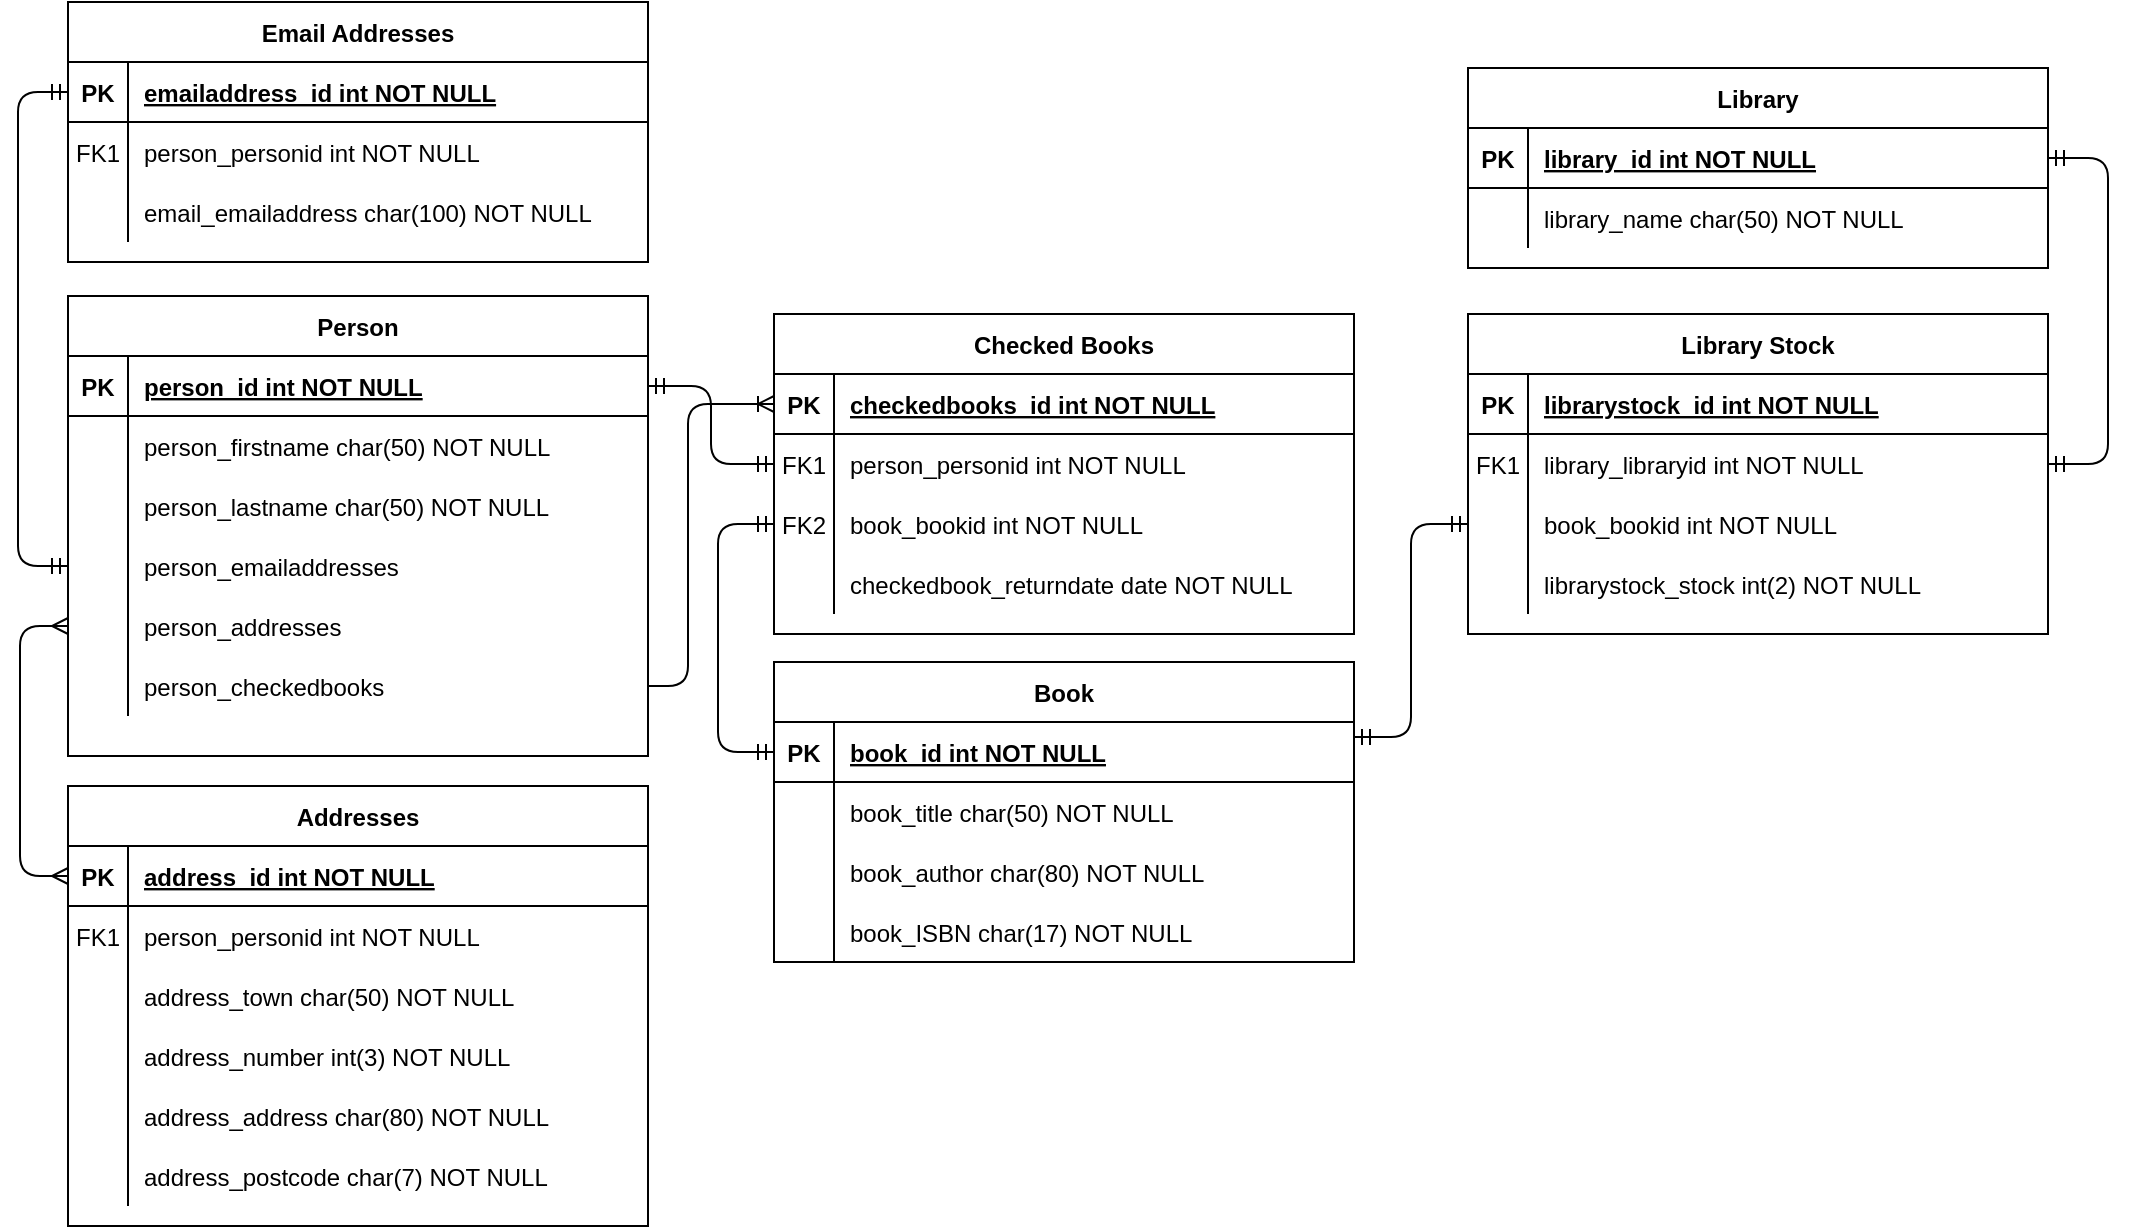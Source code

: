 <mxfile version="13.9.6" type="device"><diagram id="R2lEEEUBdFMjLlhIrx00" name="Page-1"><mxGraphModel dx="1422" dy="1931" grid="0" gridSize="10" guides="1" tooltips="1" connect="1" arrows="1" fold="1" page="1" pageScale="1" pageWidth="850" pageHeight="1100" math="0" shadow="0" extFonts="Permanent Marker^https://fonts.googleapis.com/css?family=Permanent+Marker"><root><mxCell id="0"/><mxCell id="1" parent="0"/><mxCell id="C-vyLk0tnHw3VtMMgP7b-2" value="Library" style="shape=table;startSize=30;container=1;collapsible=1;childLayout=tableLayout;fixedRows=1;rowLines=0;fontStyle=1;align=center;resizeLast=1;" parent="1" vertex="1"><mxGeometry x="800" y="5" width="290" height="100" as="geometry"/></mxCell><mxCell id="C-vyLk0tnHw3VtMMgP7b-3" value="" style="shape=partialRectangle;collapsible=0;dropTarget=0;pointerEvents=0;fillColor=none;points=[[0,0.5],[1,0.5]];portConstraint=eastwest;top=0;left=0;right=0;bottom=1;" parent="C-vyLk0tnHw3VtMMgP7b-2" vertex="1"><mxGeometry y="30" width="290" height="30" as="geometry"/></mxCell><mxCell id="C-vyLk0tnHw3VtMMgP7b-4" value="PK" style="shape=partialRectangle;overflow=hidden;connectable=0;fillColor=none;top=0;left=0;bottom=0;right=0;fontStyle=1;" parent="C-vyLk0tnHw3VtMMgP7b-3" vertex="1"><mxGeometry width="30" height="30" as="geometry"/></mxCell><mxCell id="C-vyLk0tnHw3VtMMgP7b-5" value="library_id int NOT NULL " style="shape=partialRectangle;overflow=hidden;connectable=0;fillColor=none;top=0;left=0;bottom=0;right=0;align=left;spacingLeft=6;fontStyle=5;" parent="C-vyLk0tnHw3VtMMgP7b-3" vertex="1"><mxGeometry x="30" width="260" height="30" as="geometry"/></mxCell><mxCell id="C-vyLk0tnHw3VtMMgP7b-6" value="" style="shape=partialRectangle;collapsible=0;dropTarget=0;pointerEvents=0;fillColor=none;points=[[0,0.5],[1,0.5]];portConstraint=eastwest;top=0;left=0;right=0;bottom=0;" parent="C-vyLk0tnHw3VtMMgP7b-2" vertex="1"><mxGeometry y="60" width="290" height="30" as="geometry"/></mxCell><mxCell id="C-vyLk0tnHw3VtMMgP7b-7" value="" style="shape=partialRectangle;overflow=hidden;connectable=0;fillColor=none;top=0;left=0;bottom=0;right=0;" parent="C-vyLk0tnHw3VtMMgP7b-6" vertex="1"><mxGeometry width="30" height="30" as="geometry"/></mxCell><mxCell id="C-vyLk0tnHw3VtMMgP7b-8" value="library_name char(50) NOT NULL" style="shape=partialRectangle;overflow=hidden;connectable=0;fillColor=none;top=0;left=0;bottom=0;right=0;align=left;spacingLeft=6;" parent="C-vyLk0tnHw3VtMMgP7b-6" vertex="1"><mxGeometry x="30" width="260" height="30" as="geometry"/></mxCell><mxCell id="C-vyLk0tnHw3VtMMgP7b-13" value="Checked Books" style="shape=table;startSize=30;container=1;collapsible=1;childLayout=tableLayout;fixedRows=1;rowLines=0;fontStyle=1;align=center;resizeLast=1;" parent="1" vertex="1"><mxGeometry x="453" y="128" width="290" height="160" as="geometry"/></mxCell><mxCell id="C-vyLk0tnHw3VtMMgP7b-14" value="" style="shape=partialRectangle;collapsible=0;dropTarget=0;pointerEvents=0;fillColor=none;points=[[0,0.5],[1,0.5]];portConstraint=eastwest;top=0;left=0;right=0;bottom=1;" parent="C-vyLk0tnHw3VtMMgP7b-13" vertex="1"><mxGeometry y="30" width="290" height="30" as="geometry"/></mxCell><mxCell id="C-vyLk0tnHw3VtMMgP7b-15" value="PK" style="shape=partialRectangle;overflow=hidden;connectable=0;fillColor=none;top=0;left=0;bottom=0;right=0;fontStyle=1;" parent="C-vyLk0tnHw3VtMMgP7b-14" vertex="1"><mxGeometry width="30" height="30" as="geometry"/></mxCell><mxCell id="C-vyLk0tnHw3VtMMgP7b-16" value="checkedbooks_id int NOT NULL " style="shape=partialRectangle;overflow=hidden;connectable=0;fillColor=none;top=0;left=0;bottom=0;right=0;align=left;spacingLeft=6;fontStyle=5;" parent="C-vyLk0tnHw3VtMMgP7b-14" vertex="1"><mxGeometry x="30" width="260" height="30" as="geometry"/></mxCell><mxCell id="C-vyLk0tnHw3VtMMgP7b-17" value="" style="shape=partialRectangle;collapsible=0;dropTarget=0;pointerEvents=0;fillColor=none;points=[[0,0.5],[1,0.5]];portConstraint=eastwest;top=0;left=0;right=0;bottom=0;" parent="C-vyLk0tnHw3VtMMgP7b-13" vertex="1"><mxGeometry y="60" width="290" height="30" as="geometry"/></mxCell><mxCell id="C-vyLk0tnHw3VtMMgP7b-18" value="FK1" style="shape=partialRectangle;overflow=hidden;connectable=0;fillColor=none;top=0;left=0;bottom=0;right=0;" parent="C-vyLk0tnHw3VtMMgP7b-17" vertex="1"><mxGeometry width="30" height="30" as="geometry"/></mxCell><mxCell id="C-vyLk0tnHw3VtMMgP7b-19" value="person_personid int NOT NULL" style="shape=partialRectangle;overflow=hidden;connectable=0;fillColor=none;top=0;left=0;bottom=0;right=0;align=left;spacingLeft=6;" parent="C-vyLk0tnHw3VtMMgP7b-17" vertex="1"><mxGeometry x="30" width="260" height="30" as="geometry"/></mxCell><mxCell id="V77MyFMNHA9s0y1RcNdX-110" style="shape=partialRectangle;collapsible=0;dropTarget=0;pointerEvents=0;fillColor=none;points=[[0,0.5],[1,0.5]];portConstraint=eastwest;top=0;left=0;right=0;bottom=0;" parent="C-vyLk0tnHw3VtMMgP7b-13" vertex="1"><mxGeometry y="90" width="290" height="30" as="geometry"/></mxCell><mxCell id="V77MyFMNHA9s0y1RcNdX-111" value="FK2" style="shape=partialRectangle;overflow=hidden;connectable=0;fillColor=none;top=0;left=0;bottom=0;right=0;" parent="V77MyFMNHA9s0y1RcNdX-110" vertex="1"><mxGeometry width="30" height="30" as="geometry"/></mxCell><mxCell id="V77MyFMNHA9s0y1RcNdX-112" value="book_bookid int NOT NULL" style="shape=partialRectangle;overflow=hidden;connectable=0;fillColor=none;top=0;left=0;bottom=0;right=0;align=left;spacingLeft=6;" parent="V77MyFMNHA9s0y1RcNdX-110" vertex="1"><mxGeometry x="30" width="260" height="30" as="geometry"/></mxCell><mxCell id="V77MyFMNHA9s0y1RcNdX-113" style="shape=partialRectangle;collapsible=0;dropTarget=0;pointerEvents=0;fillColor=none;points=[[0,0.5],[1,0.5]];portConstraint=eastwest;top=0;left=0;right=0;bottom=0;" parent="C-vyLk0tnHw3VtMMgP7b-13" vertex="1"><mxGeometry y="120" width="290" height="30" as="geometry"/></mxCell><mxCell id="V77MyFMNHA9s0y1RcNdX-114" style="shape=partialRectangle;overflow=hidden;connectable=0;fillColor=none;top=0;left=0;bottom=0;right=0;" parent="V77MyFMNHA9s0y1RcNdX-113" vertex="1"><mxGeometry width="30" height="30" as="geometry"/></mxCell><mxCell id="V77MyFMNHA9s0y1RcNdX-115" value="checkedbook_returndate date NOT NULL" style="shape=partialRectangle;overflow=hidden;connectable=0;fillColor=none;top=0;left=0;bottom=0;right=0;align=left;spacingLeft=6;" parent="V77MyFMNHA9s0y1RcNdX-113" vertex="1"><mxGeometry x="30" width="260" height="30" as="geometry"/></mxCell><mxCell id="C-vyLk0tnHw3VtMMgP7b-23" value="Person" style="shape=table;startSize=30;container=1;collapsible=1;childLayout=tableLayout;fixedRows=1;rowLines=0;fontStyle=1;align=center;resizeLast=1;" parent="1" vertex="1"><mxGeometry x="100" y="119" width="290" height="230" as="geometry"/></mxCell><mxCell id="C-vyLk0tnHw3VtMMgP7b-24" value="" style="shape=partialRectangle;collapsible=0;dropTarget=0;pointerEvents=0;fillColor=none;points=[[0,0.5],[1,0.5]];portConstraint=eastwest;top=0;left=0;right=0;bottom=1;" parent="C-vyLk0tnHw3VtMMgP7b-23" vertex="1"><mxGeometry y="30" width="290" height="30" as="geometry"/></mxCell><mxCell id="C-vyLk0tnHw3VtMMgP7b-25" value="PK" style="shape=partialRectangle;overflow=hidden;connectable=0;fillColor=none;top=0;left=0;bottom=0;right=0;fontStyle=1;" parent="C-vyLk0tnHw3VtMMgP7b-24" vertex="1"><mxGeometry width="30" height="30" as="geometry"/></mxCell><mxCell id="C-vyLk0tnHw3VtMMgP7b-26" value="person_id int NOT NULL " style="shape=partialRectangle;overflow=hidden;connectable=0;fillColor=none;top=0;left=0;bottom=0;right=0;align=left;spacingLeft=6;fontStyle=5;" parent="C-vyLk0tnHw3VtMMgP7b-24" vertex="1"><mxGeometry x="30" width="260" height="30" as="geometry"/></mxCell><mxCell id="C-vyLk0tnHw3VtMMgP7b-27" value="" style="shape=partialRectangle;collapsible=0;dropTarget=0;pointerEvents=0;fillColor=none;points=[[0,0.5],[1,0.5]];portConstraint=eastwest;top=0;left=0;right=0;bottom=0;" parent="C-vyLk0tnHw3VtMMgP7b-23" vertex="1"><mxGeometry y="60" width="290" height="30" as="geometry"/></mxCell><mxCell id="C-vyLk0tnHw3VtMMgP7b-28" value="" style="shape=partialRectangle;overflow=hidden;connectable=0;fillColor=none;top=0;left=0;bottom=0;right=0;" parent="C-vyLk0tnHw3VtMMgP7b-27" vertex="1"><mxGeometry width="30" height="30" as="geometry"/></mxCell><mxCell id="C-vyLk0tnHw3VtMMgP7b-29" value="person_firstname char(50) NOT NULL" style="shape=partialRectangle;overflow=hidden;connectable=0;fillColor=none;top=0;left=0;bottom=0;right=0;align=left;spacingLeft=6;" parent="C-vyLk0tnHw3VtMMgP7b-27" vertex="1"><mxGeometry x="30" width="260" height="30" as="geometry"/></mxCell><mxCell id="V77MyFMNHA9s0y1RcNdX-26" style="shape=partialRectangle;collapsible=0;dropTarget=0;pointerEvents=0;fillColor=none;points=[[0,0.5],[1,0.5]];portConstraint=eastwest;top=0;left=0;right=0;bottom=0;" parent="C-vyLk0tnHw3VtMMgP7b-23" vertex="1"><mxGeometry y="90" width="290" height="30" as="geometry"/></mxCell><mxCell id="V77MyFMNHA9s0y1RcNdX-27" style="shape=partialRectangle;overflow=hidden;connectable=0;fillColor=none;top=0;left=0;bottom=0;right=0;" parent="V77MyFMNHA9s0y1RcNdX-26" vertex="1"><mxGeometry width="30" height="30" as="geometry"/></mxCell><mxCell id="V77MyFMNHA9s0y1RcNdX-28" value="person_lastname char(50) NOT NULL" style="shape=partialRectangle;overflow=hidden;connectable=0;fillColor=none;top=0;left=0;bottom=0;right=0;align=left;spacingLeft=6;" parent="V77MyFMNHA9s0y1RcNdX-26" vertex="1"><mxGeometry x="30" width="260" height="30" as="geometry"/></mxCell><mxCell id="V77MyFMNHA9s0y1RcNdX-29" style="shape=partialRectangle;collapsible=0;dropTarget=0;pointerEvents=0;fillColor=none;points=[[0,0.5],[1,0.5]];portConstraint=eastwest;top=0;left=0;right=0;bottom=0;" parent="C-vyLk0tnHw3VtMMgP7b-23" vertex="1"><mxGeometry y="120" width="290" height="30" as="geometry"/></mxCell><mxCell id="V77MyFMNHA9s0y1RcNdX-30" value="" style="shape=partialRectangle;overflow=hidden;connectable=0;fillColor=none;top=0;left=0;bottom=0;right=0;" parent="V77MyFMNHA9s0y1RcNdX-29" vertex="1"><mxGeometry width="30" height="30" as="geometry"/></mxCell><mxCell id="V77MyFMNHA9s0y1RcNdX-31" value="person_emailaddresses" style="shape=partialRectangle;overflow=hidden;connectable=0;fillColor=none;top=0;left=0;bottom=0;right=0;align=left;spacingLeft=6;" parent="V77MyFMNHA9s0y1RcNdX-29" vertex="1"><mxGeometry x="30" width="260" height="30" as="geometry"/></mxCell><mxCell id="V77MyFMNHA9s0y1RcNdX-32" style="shape=partialRectangle;collapsible=0;dropTarget=0;pointerEvents=0;fillColor=none;points=[[0,0.5],[1,0.5]];portConstraint=eastwest;top=0;left=0;right=0;bottom=0;" parent="C-vyLk0tnHw3VtMMgP7b-23" vertex="1"><mxGeometry y="150" width="290" height="30" as="geometry"/></mxCell><mxCell id="V77MyFMNHA9s0y1RcNdX-33" value="" style="shape=partialRectangle;overflow=hidden;connectable=0;fillColor=none;top=0;left=0;bottom=0;right=0;" parent="V77MyFMNHA9s0y1RcNdX-32" vertex="1"><mxGeometry width="30" height="30" as="geometry"/></mxCell><mxCell id="V77MyFMNHA9s0y1RcNdX-34" value="person_addresses" style="shape=partialRectangle;overflow=hidden;connectable=0;fillColor=none;top=0;left=0;bottom=0;right=0;align=left;spacingLeft=6;" parent="V77MyFMNHA9s0y1RcNdX-32" vertex="1"><mxGeometry x="30" width="260" height="30" as="geometry"/></mxCell><mxCell id="V77MyFMNHA9s0y1RcNdX-35" style="shape=partialRectangle;collapsible=0;dropTarget=0;pointerEvents=0;fillColor=none;points=[[0,0.5],[1,0.5]];portConstraint=eastwest;top=0;left=0;right=0;bottom=0;" parent="C-vyLk0tnHw3VtMMgP7b-23" vertex="1"><mxGeometry y="180" width="290" height="30" as="geometry"/></mxCell><mxCell id="V77MyFMNHA9s0y1RcNdX-36" value="" style="shape=partialRectangle;overflow=hidden;connectable=0;fillColor=none;top=0;left=0;bottom=0;right=0;" parent="V77MyFMNHA9s0y1RcNdX-35" vertex="1"><mxGeometry width="30" height="30" as="geometry"/></mxCell><mxCell id="V77MyFMNHA9s0y1RcNdX-37" value="person_checkedbooks" style="shape=partialRectangle;overflow=hidden;connectable=0;fillColor=none;top=0;left=0;bottom=0;right=0;align=left;spacingLeft=6;" parent="V77MyFMNHA9s0y1RcNdX-35" vertex="1"><mxGeometry x="30" width="260" height="30" as="geometry"/></mxCell><mxCell id="V77MyFMNHA9s0y1RcNdX-38" value="Email Addresses" style="shape=table;startSize=30;container=1;collapsible=1;childLayout=tableLayout;fixedRows=1;rowLines=0;fontStyle=1;align=center;resizeLast=1;" parent="1" vertex="1"><mxGeometry x="100" y="-28" width="290" height="130" as="geometry"/></mxCell><mxCell id="V77MyFMNHA9s0y1RcNdX-39" value="" style="shape=partialRectangle;collapsible=0;dropTarget=0;pointerEvents=0;fillColor=none;points=[[0,0.5],[1,0.5]];portConstraint=eastwest;top=0;left=0;right=0;bottom=1;" parent="V77MyFMNHA9s0y1RcNdX-38" vertex="1"><mxGeometry y="30" width="290" height="30" as="geometry"/></mxCell><mxCell id="V77MyFMNHA9s0y1RcNdX-40" value="PK" style="shape=partialRectangle;overflow=hidden;connectable=0;fillColor=none;top=0;left=0;bottom=0;right=0;fontStyle=1;" parent="V77MyFMNHA9s0y1RcNdX-39" vertex="1"><mxGeometry width="30" height="30" as="geometry"/></mxCell><mxCell id="V77MyFMNHA9s0y1RcNdX-41" value="emailaddress_id int NOT NULL" style="shape=partialRectangle;overflow=hidden;connectable=0;fillColor=none;top=0;left=0;bottom=0;right=0;align=left;spacingLeft=6;fontStyle=5;" parent="V77MyFMNHA9s0y1RcNdX-39" vertex="1"><mxGeometry x="30" width="260" height="30" as="geometry"/></mxCell><mxCell id="V77MyFMNHA9s0y1RcNdX-42" value="" style="shape=partialRectangle;collapsible=0;dropTarget=0;pointerEvents=0;fillColor=none;points=[[0,0.5],[1,0.5]];portConstraint=eastwest;top=0;left=0;right=0;bottom=0;" parent="V77MyFMNHA9s0y1RcNdX-38" vertex="1"><mxGeometry y="60" width="290" height="30" as="geometry"/></mxCell><mxCell id="V77MyFMNHA9s0y1RcNdX-43" value="FK1" style="shape=partialRectangle;overflow=hidden;connectable=0;fillColor=none;top=0;left=0;bottom=0;right=0;" parent="V77MyFMNHA9s0y1RcNdX-42" vertex="1"><mxGeometry width="30" height="30" as="geometry"/></mxCell><mxCell id="V77MyFMNHA9s0y1RcNdX-44" value="person_personid int NOT NULL" style="shape=partialRectangle;overflow=hidden;connectable=0;fillColor=none;top=0;left=0;bottom=0;right=0;align=left;spacingLeft=6;" parent="V77MyFMNHA9s0y1RcNdX-42" vertex="1"><mxGeometry x="30" width="260" height="30" as="geometry"/></mxCell><mxCell id="V77MyFMNHA9s0y1RcNdX-45" value="" style="shape=partialRectangle;collapsible=0;dropTarget=0;pointerEvents=0;fillColor=none;points=[[0,0.5],[1,0.5]];portConstraint=eastwest;top=0;left=0;right=0;bottom=0;" parent="V77MyFMNHA9s0y1RcNdX-38" vertex="1"><mxGeometry y="90" width="290" height="30" as="geometry"/></mxCell><mxCell id="V77MyFMNHA9s0y1RcNdX-46" value="" style="shape=partialRectangle;overflow=hidden;connectable=0;fillColor=none;top=0;left=0;bottom=0;right=0;" parent="V77MyFMNHA9s0y1RcNdX-45" vertex="1"><mxGeometry width="30" height="30" as="geometry"/></mxCell><mxCell id="V77MyFMNHA9s0y1RcNdX-47" value="email_emailaddress char(100) NOT NULL" style="shape=partialRectangle;overflow=hidden;connectable=0;fillColor=none;top=0;left=0;bottom=0;right=0;align=left;spacingLeft=6;" parent="V77MyFMNHA9s0y1RcNdX-45" vertex="1"><mxGeometry x="30" width="260" height="30" as="geometry"/></mxCell><mxCell id="V77MyFMNHA9s0y1RcNdX-54" value="Addresses" style="shape=table;startSize=30;container=1;collapsible=1;childLayout=tableLayout;fixedRows=1;rowLines=0;fontStyle=1;align=center;resizeLast=1;" parent="1" vertex="1"><mxGeometry x="100" y="364" width="290" height="220" as="geometry"/></mxCell><mxCell id="V77MyFMNHA9s0y1RcNdX-55" value="" style="shape=partialRectangle;collapsible=0;dropTarget=0;pointerEvents=0;fillColor=none;points=[[0,0.5],[1,0.5]];portConstraint=eastwest;top=0;left=0;right=0;bottom=1;" parent="V77MyFMNHA9s0y1RcNdX-54" vertex="1"><mxGeometry y="30" width="290" height="30" as="geometry"/></mxCell><mxCell id="V77MyFMNHA9s0y1RcNdX-56" value="PK" style="shape=partialRectangle;overflow=hidden;connectable=0;fillColor=none;top=0;left=0;bottom=0;right=0;fontStyle=1;" parent="V77MyFMNHA9s0y1RcNdX-55" vertex="1"><mxGeometry width="30" height="30" as="geometry"/></mxCell><mxCell id="V77MyFMNHA9s0y1RcNdX-57" value="address_id int NOT NULL" style="shape=partialRectangle;overflow=hidden;connectable=0;fillColor=none;top=0;left=0;bottom=0;right=0;align=left;spacingLeft=6;fontStyle=5;" parent="V77MyFMNHA9s0y1RcNdX-55" vertex="1"><mxGeometry x="30" width="260" height="30" as="geometry"/></mxCell><mxCell id="V77MyFMNHA9s0y1RcNdX-58" value="" style="shape=partialRectangle;collapsible=0;dropTarget=0;pointerEvents=0;fillColor=none;points=[[0,0.5],[1,0.5]];portConstraint=eastwest;top=0;left=0;right=0;bottom=0;" parent="V77MyFMNHA9s0y1RcNdX-54" vertex="1"><mxGeometry y="60" width="290" height="30" as="geometry"/></mxCell><mxCell id="V77MyFMNHA9s0y1RcNdX-59" value="FK1" style="shape=partialRectangle;overflow=hidden;connectable=0;fillColor=none;top=0;left=0;bottom=0;right=0;" parent="V77MyFMNHA9s0y1RcNdX-58" vertex="1"><mxGeometry width="30" height="30" as="geometry"/></mxCell><mxCell id="V77MyFMNHA9s0y1RcNdX-60" value="person_personid int NOT NULL" style="shape=partialRectangle;overflow=hidden;connectable=0;fillColor=none;top=0;left=0;bottom=0;right=0;align=left;spacingLeft=6;" parent="V77MyFMNHA9s0y1RcNdX-58" vertex="1"><mxGeometry x="30" width="260" height="30" as="geometry"/></mxCell><mxCell id="V77MyFMNHA9s0y1RcNdX-61" value="" style="shape=partialRectangle;collapsible=0;dropTarget=0;pointerEvents=0;fillColor=none;points=[[0,0.5],[1,0.5]];portConstraint=eastwest;top=0;left=0;right=0;bottom=0;" parent="V77MyFMNHA9s0y1RcNdX-54" vertex="1"><mxGeometry y="90" width="290" height="30" as="geometry"/></mxCell><mxCell id="V77MyFMNHA9s0y1RcNdX-62" value="" style="shape=partialRectangle;overflow=hidden;connectable=0;fillColor=none;top=0;left=0;bottom=0;right=0;" parent="V77MyFMNHA9s0y1RcNdX-61" vertex="1"><mxGeometry width="30" height="30" as="geometry"/></mxCell><mxCell id="V77MyFMNHA9s0y1RcNdX-63" value="address_town char(50) NOT NULL" style="shape=partialRectangle;overflow=hidden;connectable=0;fillColor=none;top=0;left=0;bottom=0;right=0;align=left;spacingLeft=6;" parent="V77MyFMNHA9s0y1RcNdX-61" vertex="1"><mxGeometry x="30" width="260" height="30" as="geometry"/></mxCell><mxCell id="V77MyFMNHA9s0y1RcNdX-64" style="shape=partialRectangle;collapsible=0;dropTarget=0;pointerEvents=0;fillColor=none;points=[[0,0.5],[1,0.5]];portConstraint=eastwest;top=0;left=0;right=0;bottom=0;" parent="V77MyFMNHA9s0y1RcNdX-54" vertex="1"><mxGeometry y="120" width="290" height="30" as="geometry"/></mxCell><mxCell id="V77MyFMNHA9s0y1RcNdX-65" style="shape=partialRectangle;overflow=hidden;connectable=0;fillColor=none;top=0;left=0;bottom=0;right=0;" parent="V77MyFMNHA9s0y1RcNdX-64" vertex="1"><mxGeometry width="30" height="30" as="geometry"/></mxCell><mxCell id="V77MyFMNHA9s0y1RcNdX-66" value="address_number int(3) NOT NULL" style="shape=partialRectangle;overflow=hidden;connectable=0;fillColor=none;top=0;left=0;bottom=0;right=0;align=left;spacingLeft=6;" parent="V77MyFMNHA9s0y1RcNdX-64" vertex="1"><mxGeometry x="30" width="260" height="30" as="geometry"/></mxCell><mxCell id="V77MyFMNHA9s0y1RcNdX-67" style="shape=partialRectangle;collapsible=0;dropTarget=0;pointerEvents=0;fillColor=none;points=[[0,0.5],[1,0.5]];portConstraint=eastwest;top=0;left=0;right=0;bottom=0;" parent="V77MyFMNHA9s0y1RcNdX-54" vertex="1"><mxGeometry y="150" width="290" height="30" as="geometry"/></mxCell><mxCell id="V77MyFMNHA9s0y1RcNdX-68" style="shape=partialRectangle;overflow=hidden;connectable=0;fillColor=none;top=0;left=0;bottom=0;right=0;" parent="V77MyFMNHA9s0y1RcNdX-67" vertex="1"><mxGeometry width="30" height="30" as="geometry"/></mxCell><mxCell id="V77MyFMNHA9s0y1RcNdX-69" value="address_address char(80) NOT NULL" style="shape=partialRectangle;overflow=hidden;connectable=0;fillColor=none;top=0;left=0;bottom=0;right=0;align=left;spacingLeft=6;" parent="V77MyFMNHA9s0y1RcNdX-67" vertex="1"><mxGeometry x="30" width="260" height="30" as="geometry"/></mxCell><mxCell id="V77MyFMNHA9s0y1RcNdX-70" style="shape=partialRectangle;collapsible=0;dropTarget=0;pointerEvents=0;fillColor=none;points=[[0,0.5],[1,0.5]];portConstraint=eastwest;top=0;left=0;right=0;bottom=0;" parent="V77MyFMNHA9s0y1RcNdX-54" vertex="1"><mxGeometry y="180" width="290" height="30" as="geometry"/></mxCell><mxCell id="V77MyFMNHA9s0y1RcNdX-71" style="shape=partialRectangle;overflow=hidden;connectable=0;fillColor=none;top=0;left=0;bottom=0;right=0;" parent="V77MyFMNHA9s0y1RcNdX-70" vertex="1"><mxGeometry width="30" height="30" as="geometry"/></mxCell><mxCell id="V77MyFMNHA9s0y1RcNdX-72" value="address_postcode char(7) NOT NULL" style="shape=partialRectangle;overflow=hidden;connectable=0;fillColor=none;top=0;left=0;bottom=0;right=0;align=left;spacingLeft=6;" parent="V77MyFMNHA9s0y1RcNdX-70" vertex="1"><mxGeometry x="30" width="260" height="30" as="geometry"/></mxCell><mxCell id="V77MyFMNHA9s0y1RcNdX-84" value="" style="edgeStyle=elbowEdgeStyle;fontSize=12;html=1;endArrow=ERoneToMany;jumpStyle=arc;" parent="1" source="V77MyFMNHA9s0y1RcNdX-35" target="C-vyLk0tnHw3VtMMgP7b-14" edge="1"><mxGeometry width="100" height="100" relative="1" as="geometry"><mxPoint x="389" y="315" as="sourcePoint"/><mxPoint x="389" y="445" as="targetPoint"/><Array as="points"><mxPoint x="410" y="244"/></Array></mxGeometry></mxCell><mxCell id="V77MyFMNHA9s0y1RcNdX-85" value="" style="edgeStyle=elbowEdgeStyle;fontSize=12;html=1;endArrow=ERmandOne;startArrow=ERmandOne;exitX=0;exitY=0.5;exitDx=0;exitDy=0;" parent="1" source="V77MyFMNHA9s0y1RcNdX-39" target="V77MyFMNHA9s0y1RcNdX-29" edge="1"><mxGeometry width="100" height="100" relative="1" as="geometry"><mxPoint x="392" y="17" as="sourcePoint"/><mxPoint x="190" y="340" as="targetPoint"/><Array as="points"><mxPoint x="75" y="137"/></Array></mxGeometry></mxCell><mxCell id="V77MyFMNHA9s0y1RcNdX-86" value="" style="edgeStyle=elbowEdgeStyle;fontSize=12;html=1;endArrow=ERmany;startArrow=ERmany;entryX=0;entryY=0.5;entryDx=0;entryDy=0;exitX=0;exitY=0.5;exitDx=0;exitDy=0;" parent="1" source="V77MyFMNHA9s0y1RcNdX-55" target="V77MyFMNHA9s0y1RcNdX-32" edge="1"><mxGeometry width="100" height="100" relative="1" as="geometry"><mxPoint x="90" y="440" as="sourcePoint"/><mxPoint x="190" y="340" as="targetPoint"/><Array as="points"><mxPoint x="76" y="330"/><mxPoint x="82" y="333"/><mxPoint x="59" y="346"/></Array></mxGeometry></mxCell><mxCell id="V77MyFMNHA9s0y1RcNdX-117" value="Library Stock" style="shape=table;startSize=30;container=1;collapsible=1;childLayout=tableLayout;fixedRows=1;rowLines=0;fontStyle=1;align=center;resizeLast=1;" parent="1" vertex="1"><mxGeometry x="800" y="128" width="290" height="160" as="geometry"/></mxCell><mxCell id="V77MyFMNHA9s0y1RcNdX-118" value="" style="shape=partialRectangle;collapsible=0;dropTarget=0;pointerEvents=0;fillColor=none;points=[[0,0.5],[1,0.5]];portConstraint=eastwest;top=0;left=0;right=0;bottom=1;" parent="V77MyFMNHA9s0y1RcNdX-117" vertex="1"><mxGeometry y="30" width="290" height="30" as="geometry"/></mxCell><mxCell id="V77MyFMNHA9s0y1RcNdX-119" value="PK" style="shape=partialRectangle;overflow=hidden;connectable=0;fillColor=none;top=0;left=0;bottom=0;right=0;fontStyle=1;" parent="V77MyFMNHA9s0y1RcNdX-118" vertex="1"><mxGeometry width="30" height="30" as="geometry"/></mxCell><mxCell id="V77MyFMNHA9s0y1RcNdX-120" value="librarystock_id int NOT NULL " style="shape=partialRectangle;overflow=hidden;connectable=0;fillColor=none;top=0;left=0;bottom=0;right=0;align=left;spacingLeft=6;fontStyle=5;" parent="V77MyFMNHA9s0y1RcNdX-118" vertex="1"><mxGeometry x="30" width="260" height="30" as="geometry"/></mxCell><mxCell id="V77MyFMNHA9s0y1RcNdX-121" value="" style="shape=partialRectangle;collapsible=0;dropTarget=0;pointerEvents=0;fillColor=none;points=[[0,0.5],[1,0.5]];portConstraint=eastwest;top=0;left=0;right=0;bottom=0;" parent="V77MyFMNHA9s0y1RcNdX-117" vertex="1"><mxGeometry y="60" width="290" height="30" as="geometry"/></mxCell><mxCell id="V77MyFMNHA9s0y1RcNdX-122" value="FK1" style="shape=partialRectangle;overflow=hidden;connectable=0;fillColor=none;top=0;left=0;bottom=0;right=0;" parent="V77MyFMNHA9s0y1RcNdX-121" vertex="1"><mxGeometry width="30" height="30" as="geometry"/></mxCell><mxCell id="V77MyFMNHA9s0y1RcNdX-123" value="library_libraryid int NOT NULL" style="shape=partialRectangle;overflow=hidden;connectable=0;fillColor=none;top=0;left=0;bottom=0;right=0;align=left;spacingLeft=6;" parent="V77MyFMNHA9s0y1RcNdX-121" vertex="1"><mxGeometry x="30" width="260" height="30" as="geometry"/></mxCell><mxCell id="V77MyFMNHA9s0y1RcNdX-124" value="" style="shape=partialRectangle;collapsible=0;dropTarget=0;pointerEvents=0;fillColor=none;points=[[0,0.5],[1,0.5]];portConstraint=eastwest;top=0;left=0;right=0;bottom=0;" parent="V77MyFMNHA9s0y1RcNdX-117" vertex="1"><mxGeometry y="90" width="290" height="30" as="geometry"/></mxCell><mxCell id="V77MyFMNHA9s0y1RcNdX-125" value="" style="shape=partialRectangle;overflow=hidden;connectable=0;fillColor=none;top=0;left=0;bottom=0;right=0;" parent="V77MyFMNHA9s0y1RcNdX-124" vertex="1"><mxGeometry width="30" height="30" as="geometry"/></mxCell><mxCell id="V77MyFMNHA9s0y1RcNdX-126" value="book_bookid int NOT NULL" style="shape=partialRectangle;overflow=hidden;connectable=0;fillColor=none;top=0;left=0;bottom=0;right=0;align=left;spacingLeft=6;" parent="V77MyFMNHA9s0y1RcNdX-124" vertex="1"><mxGeometry x="30" width="260" height="30" as="geometry"/></mxCell><mxCell id="V77MyFMNHA9s0y1RcNdX-127" style="shape=partialRectangle;collapsible=0;dropTarget=0;pointerEvents=0;fillColor=none;points=[[0,0.5],[1,0.5]];portConstraint=eastwest;top=0;left=0;right=0;bottom=0;" parent="V77MyFMNHA9s0y1RcNdX-117" vertex="1"><mxGeometry y="120" width="290" height="30" as="geometry"/></mxCell><mxCell id="V77MyFMNHA9s0y1RcNdX-128" style="shape=partialRectangle;overflow=hidden;connectable=0;fillColor=none;top=0;left=0;bottom=0;right=0;" parent="V77MyFMNHA9s0y1RcNdX-127" vertex="1"><mxGeometry width="30" height="30" as="geometry"/></mxCell><mxCell id="V77MyFMNHA9s0y1RcNdX-129" value="librarystock_stock int(2) NOT NULL" style="shape=partialRectangle;overflow=hidden;connectable=0;fillColor=none;top=0;left=0;bottom=0;right=0;align=left;spacingLeft=6;" parent="V77MyFMNHA9s0y1RcNdX-127" vertex="1"><mxGeometry x="30" width="260" height="30" as="geometry"/></mxCell><mxCell id="V77MyFMNHA9s0y1RcNdX-131" value="" style="edgeStyle=entityRelationEdgeStyle;fontSize=12;html=1;endArrow=ERmandOne;startArrow=ERmandOne;strokeWidth=1;" parent="1" source="C-vyLk0tnHw3VtMMgP7b-3" target="V77MyFMNHA9s0y1RcNdX-121" edge="1"><mxGeometry width="100" height="100" relative="1" as="geometry"><mxPoint x="245" y="288" as="sourcePoint"/><mxPoint x="345" y="188" as="targetPoint"/></mxGeometry></mxCell><mxCell id="v8pGzAjQZFTIa9TXEBIc-7" value="" style="edgeStyle=elbowEdgeStyle;fontSize=12;html=1;endArrow=ERmandOne;startArrow=ERmandOne;jumpStyle=none;jumpSize=9;noJump=0;" edge="1" parent="1" source="C-vyLk0tnHw3VtMMgP7b-17" target="C-vyLk0tnHw3VtMMgP7b-24"><mxGeometry width="100" height="100" relative="1" as="geometry"><mxPoint x="335" y="473" as="sourcePoint"/><mxPoint x="435" y="373" as="targetPoint"/></mxGeometry></mxCell><mxCell id="v8pGzAjQZFTIa9TXEBIc-9" value="" style="edgeStyle=elbowEdgeStyle;fontSize=12;html=1;endArrow=ERmandOne;startArrow=ERmandOne;exitX=1;exitY=0.25;exitDx=0;exitDy=0;" edge="1" parent="1" source="V77MyFMNHA9s0y1RcNdX-141" target="V77MyFMNHA9s0y1RcNdX-124"><mxGeometry width="100" height="100" relative="1" as="geometry"><mxPoint x="803" y="485" as="sourcePoint"/><mxPoint x="501" y="373" as="targetPoint"/></mxGeometry></mxCell><mxCell id="V77MyFMNHA9s0y1RcNdX-141" value="Book" style="shape=table;startSize=30;container=1;collapsible=1;childLayout=tableLayout;fixedRows=1;rowLines=0;fontStyle=1;align=center;resizeLast=1;" parent="1" vertex="1"><mxGeometry x="453" y="302" width="290" height="150" as="geometry"/></mxCell><mxCell id="V77MyFMNHA9s0y1RcNdX-142" value="" style="shape=partialRectangle;collapsible=0;dropTarget=0;pointerEvents=0;fillColor=none;points=[[0,0.5],[1,0.5]];portConstraint=eastwest;top=0;left=0;right=0;bottom=1;" parent="V77MyFMNHA9s0y1RcNdX-141" vertex="1"><mxGeometry y="30" width="290" height="30" as="geometry"/></mxCell><mxCell id="V77MyFMNHA9s0y1RcNdX-143" value="PK" style="shape=partialRectangle;overflow=hidden;connectable=0;fillColor=none;top=0;left=0;bottom=0;right=0;fontStyle=1;" parent="V77MyFMNHA9s0y1RcNdX-142" vertex="1"><mxGeometry width="30" height="30" as="geometry"/></mxCell><mxCell id="V77MyFMNHA9s0y1RcNdX-144" value="book_id int NOT NULL " style="shape=partialRectangle;overflow=hidden;connectable=0;fillColor=none;top=0;left=0;bottom=0;right=0;align=left;spacingLeft=6;fontStyle=5;" parent="V77MyFMNHA9s0y1RcNdX-142" vertex="1"><mxGeometry x="30" width="260" height="30" as="geometry"/></mxCell><mxCell id="V77MyFMNHA9s0y1RcNdX-145" value="" style="shape=partialRectangle;collapsible=0;dropTarget=0;pointerEvents=0;fillColor=none;points=[[0,0.5],[1,0.5]];portConstraint=eastwest;top=0;left=0;right=0;bottom=0;" parent="V77MyFMNHA9s0y1RcNdX-141" vertex="1"><mxGeometry y="60" width="290" height="30" as="geometry"/></mxCell><mxCell id="V77MyFMNHA9s0y1RcNdX-146" value="" style="shape=partialRectangle;overflow=hidden;connectable=0;fillColor=none;top=0;left=0;bottom=0;right=0;" parent="V77MyFMNHA9s0y1RcNdX-145" vertex="1"><mxGeometry width="30" height="30" as="geometry"/></mxCell><mxCell id="V77MyFMNHA9s0y1RcNdX-147" value="book_title char(50) NOT NULL" style="shape=partialRectangle;overflow=hidden;connectable=0;fillColor=none;top=0;left=0;bottom=0;right=0;align=left;spacingLeft=6;" parent="V77MyFMNHA9s0y1RcNdX-145" vertex="1"><mxGeometry x="30" width="260" height="30" as="geometry"/></mxCell><mxCell id="V77MyFMNHA9s0y1RcNdX-148" style="shape=partialRectangle;collapsible=0;dropTarget=0;pointerEvents=0;fillColor=none;points=[[0,0.5],[1,0.5]];portConstraint=eastwest;top=0;left=0;right=0;bottom=0;" parent="V77MyFMNHA9s0y1RcNdX-141" vertex="1"><mxGeometry y="90" width="290" height="30" as="geometry"/></mxCell><mxCell id="V77MyFMNHA9s0y1RcNdX-149" style="shape=partialRectangle;overflow=hidden;connectable=0;fillColor=none;top=0;left=0;bottom=0;right=0;" parent="V77MyFMNHA9s0y1RcNdX-148" vertex="1"><mxGeometry width="30" height="30" as="geometry"/></mxCell><mxCell id="V77MyFMNHA9s0y1RcNdX-150" value="book_author char(80) NOT NULL" style="shape=partialRectangle;overflow=hidden;connectable=0;fillColor=none;top=0;left=0;bottom=0;right=0;align=left;spacingLeft=6;" parent="V77MyFMNHA9s0y1RcNdX-148" vertex="1"><mxGeometry x="30" width="260" height="30" as="geometry"/></mxCell><mxCell id="V77MyFMNHA9s0y1RcNdX-151" style="shape=partialRectangle;collapsible=0;dropTarget=0;pointerEvents=0;fillColor=none;points=[[0,0.5],[1,0.5]];portConstraint=eastwest;top=0;left=0;right=0;bottom=0;" parent="V77MyFMNHA9s0y1RcNdX-141" vertex="1"><mxGeometry y="120" width="290" height="30" as="geometry"/></mxCell><mxCell id="V77MyFMNHA9s0y1RcNdX-152" style="shape=partialRectangle;overflow=hidden;connectable=0;fillColor=none;top=0;left=0;bottom=0;right=0;" parent="V77MyFMNHA9s0y1RcNdX-151" vertex="1"><mxGeometry width="30" height="30" as="geometry"/></mxCell><mxCell id="V77MyFMNHA9s0y1RcNdX-153" value="book_ISBN char(17) NOT NULL" style="shape=partialRectangle;overflow=hidden;connectable=0;fillColor=none;top=0;left=0;bottom=0;right=0;align=left;spacingLeft=6;" parent="V77MyFMNHA9s0y1RcNdX-151" vertex="1"><mxGeometry x="30" width="260" height="30" as="geometry"/></mxCell><mxCell id="v8pGzAjQZFTIa9TXEBIc-11" value="" style="edgeStyle=elbowEdgeStyle;fontSize=12;html=1;endArrow=ERmandOne;startArrow=ERmandOne;labelPosition=center;verticalLabelPosition=bottom;align=center;verticalAlign=top;textDirection=rtl;strokeWidth=1;fixDash=0;snapToPoint=0;anchorPointDirection=0;exitX=0;exitY=0.5;exitDx=0;exitDy=0;" edge="1" parent="1" source="V77MyFMNHA9s0y1RcNdX-110" target="V77MyFMNHA9s0y1RcNdX-142"><mxGeometry width="100" height="100" relative="1" as="geometry"><mxPoint x="448" y="220" as="sourcePoint"/><mxPoint x="377" y="447" as="targetPoint"/><Array as="points"><mxPoint x="425" y="310"/></Array></mxGeometry></mxCell></root></mxGraphModel></diagram></mxfile>